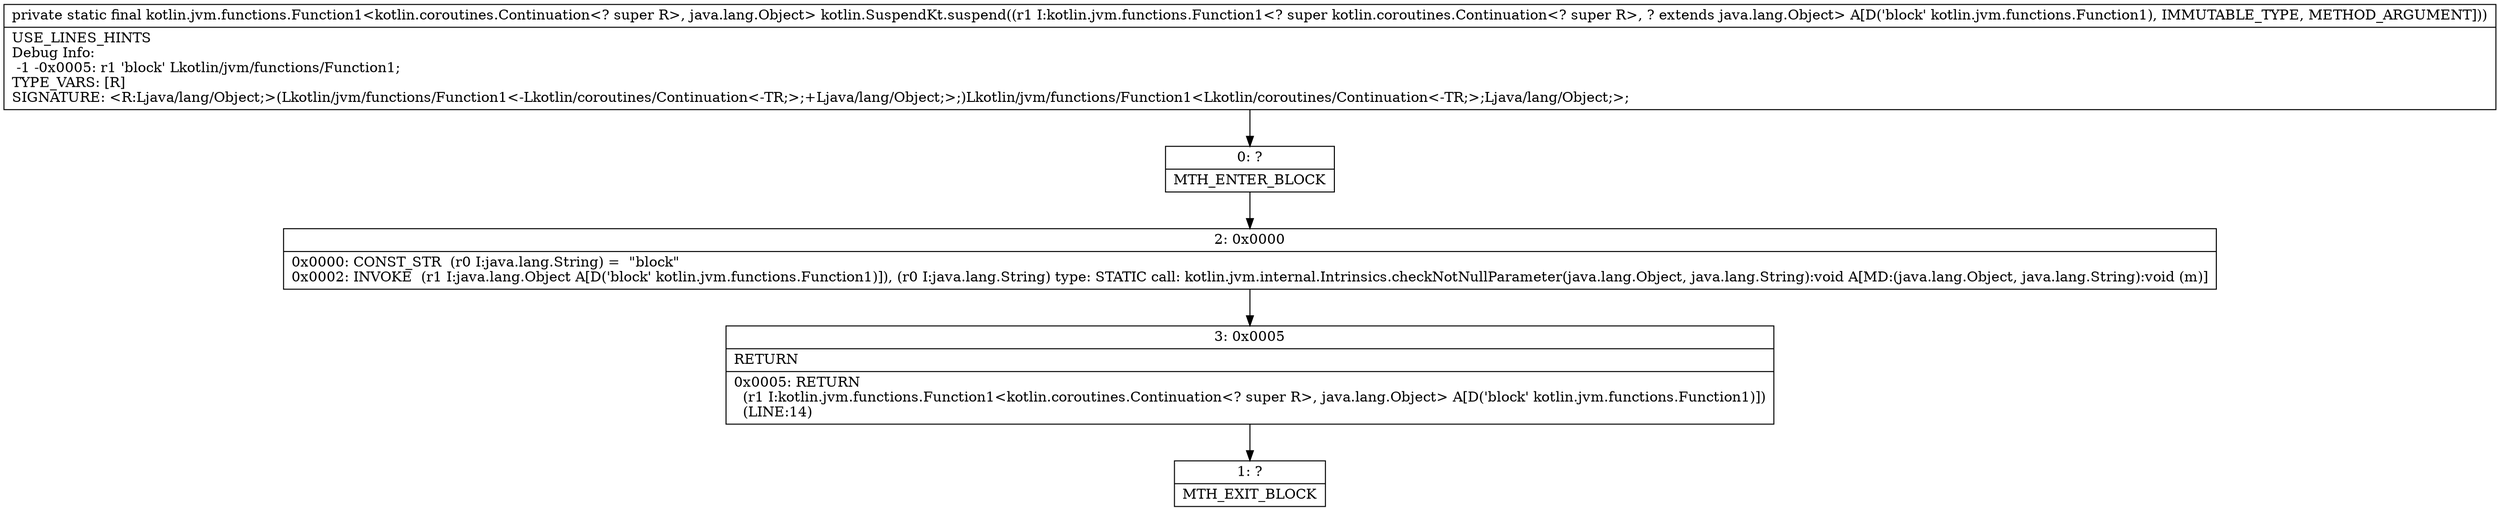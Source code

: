 digraph "CFG forkotlin.SuspendKt.suspend(Lkotlin\/jvm\/functions\/Function1;)Lkotlin\/jvm\/functions\/Function1;" {
Node_0 [shape=record,label="{0\:\ ?|MTH_ENTER_BLOCK\l}"];
Node_2 [shape=record,label="{2\:\ 0x0000|0x0000: CONST_STR  (r0 I:java.lang.String) =  \"block\" \l0x0002: INVOKE  (r1 I:java.lang.Object A[D('block' kotlin.jvm.functions.Function1)]), (r0 I:java.lang.String) type: STATIC call: kotlin.jvm.internal.Intrinsics.checkNotNullParameter(java.lang.Object, java.lang.String):void A[MD:(java.lang.Object, java.lang.String):void (m)]\l}"];
Node_3 [shape=record,label="{3\:\ 0x0005|RETURN\l|0x0005: RETURN  \l  (r1 I:kotlin.jvm.functions.Function1\<kotlin.coroutines.Continuation\<? super R\>, java.lang.Object\> A[D('block' kotlin.jvm.functions.Function1)])\l  (LINE:14)\l}"];
Node_1 [shape=record,label="{1\:\ ?|MTH_EXIT_BLOCK\l}"];
MethodNode[shape=record,label="{private static final kotlin.jvm.functions.Function1\<kotlin.coroutines.Continuation\<? super R\>, java.lang.Object\> kotlin.SuspendKt.suspend((r1 I:kotlin.jvm.functions.Function1\<? super kotlin.coroutines.Continuation\<? super R\>, ? extends java.lang.Object\> A[D('block' kotlin.jvm.functions.Function1), IMMUTABLE_TYPE, METHOD_ARGUMENT]))  | USE_LINES_HINTS\lDebug Info:\l  \-1 \-0x0005: r1 'block' Lkotlin\/jvm\/functions\/Function1;\lTYPE_VARS: [R]\lSIGNATURE: \<R:Ljava\/lang\/Object;\>(Lkotlin\/jvm\/functions\/Function1\<\-Lkotlin\/coroutines\/Continuation\<\-TR;\>;+Ljava\/lang\/Object;\>;)Lkotlin\/jvm\/functions\/Function1\<Lkotlin\/coroutines\/Continuation\<\-TR;\>;Ljava\/lang\/Object;\>;\l}"];
MethodNode -> Node_0;Node_0 -> Node_2;
Node_2 -> Node_3;
Node_3 -> Node_1;
}

